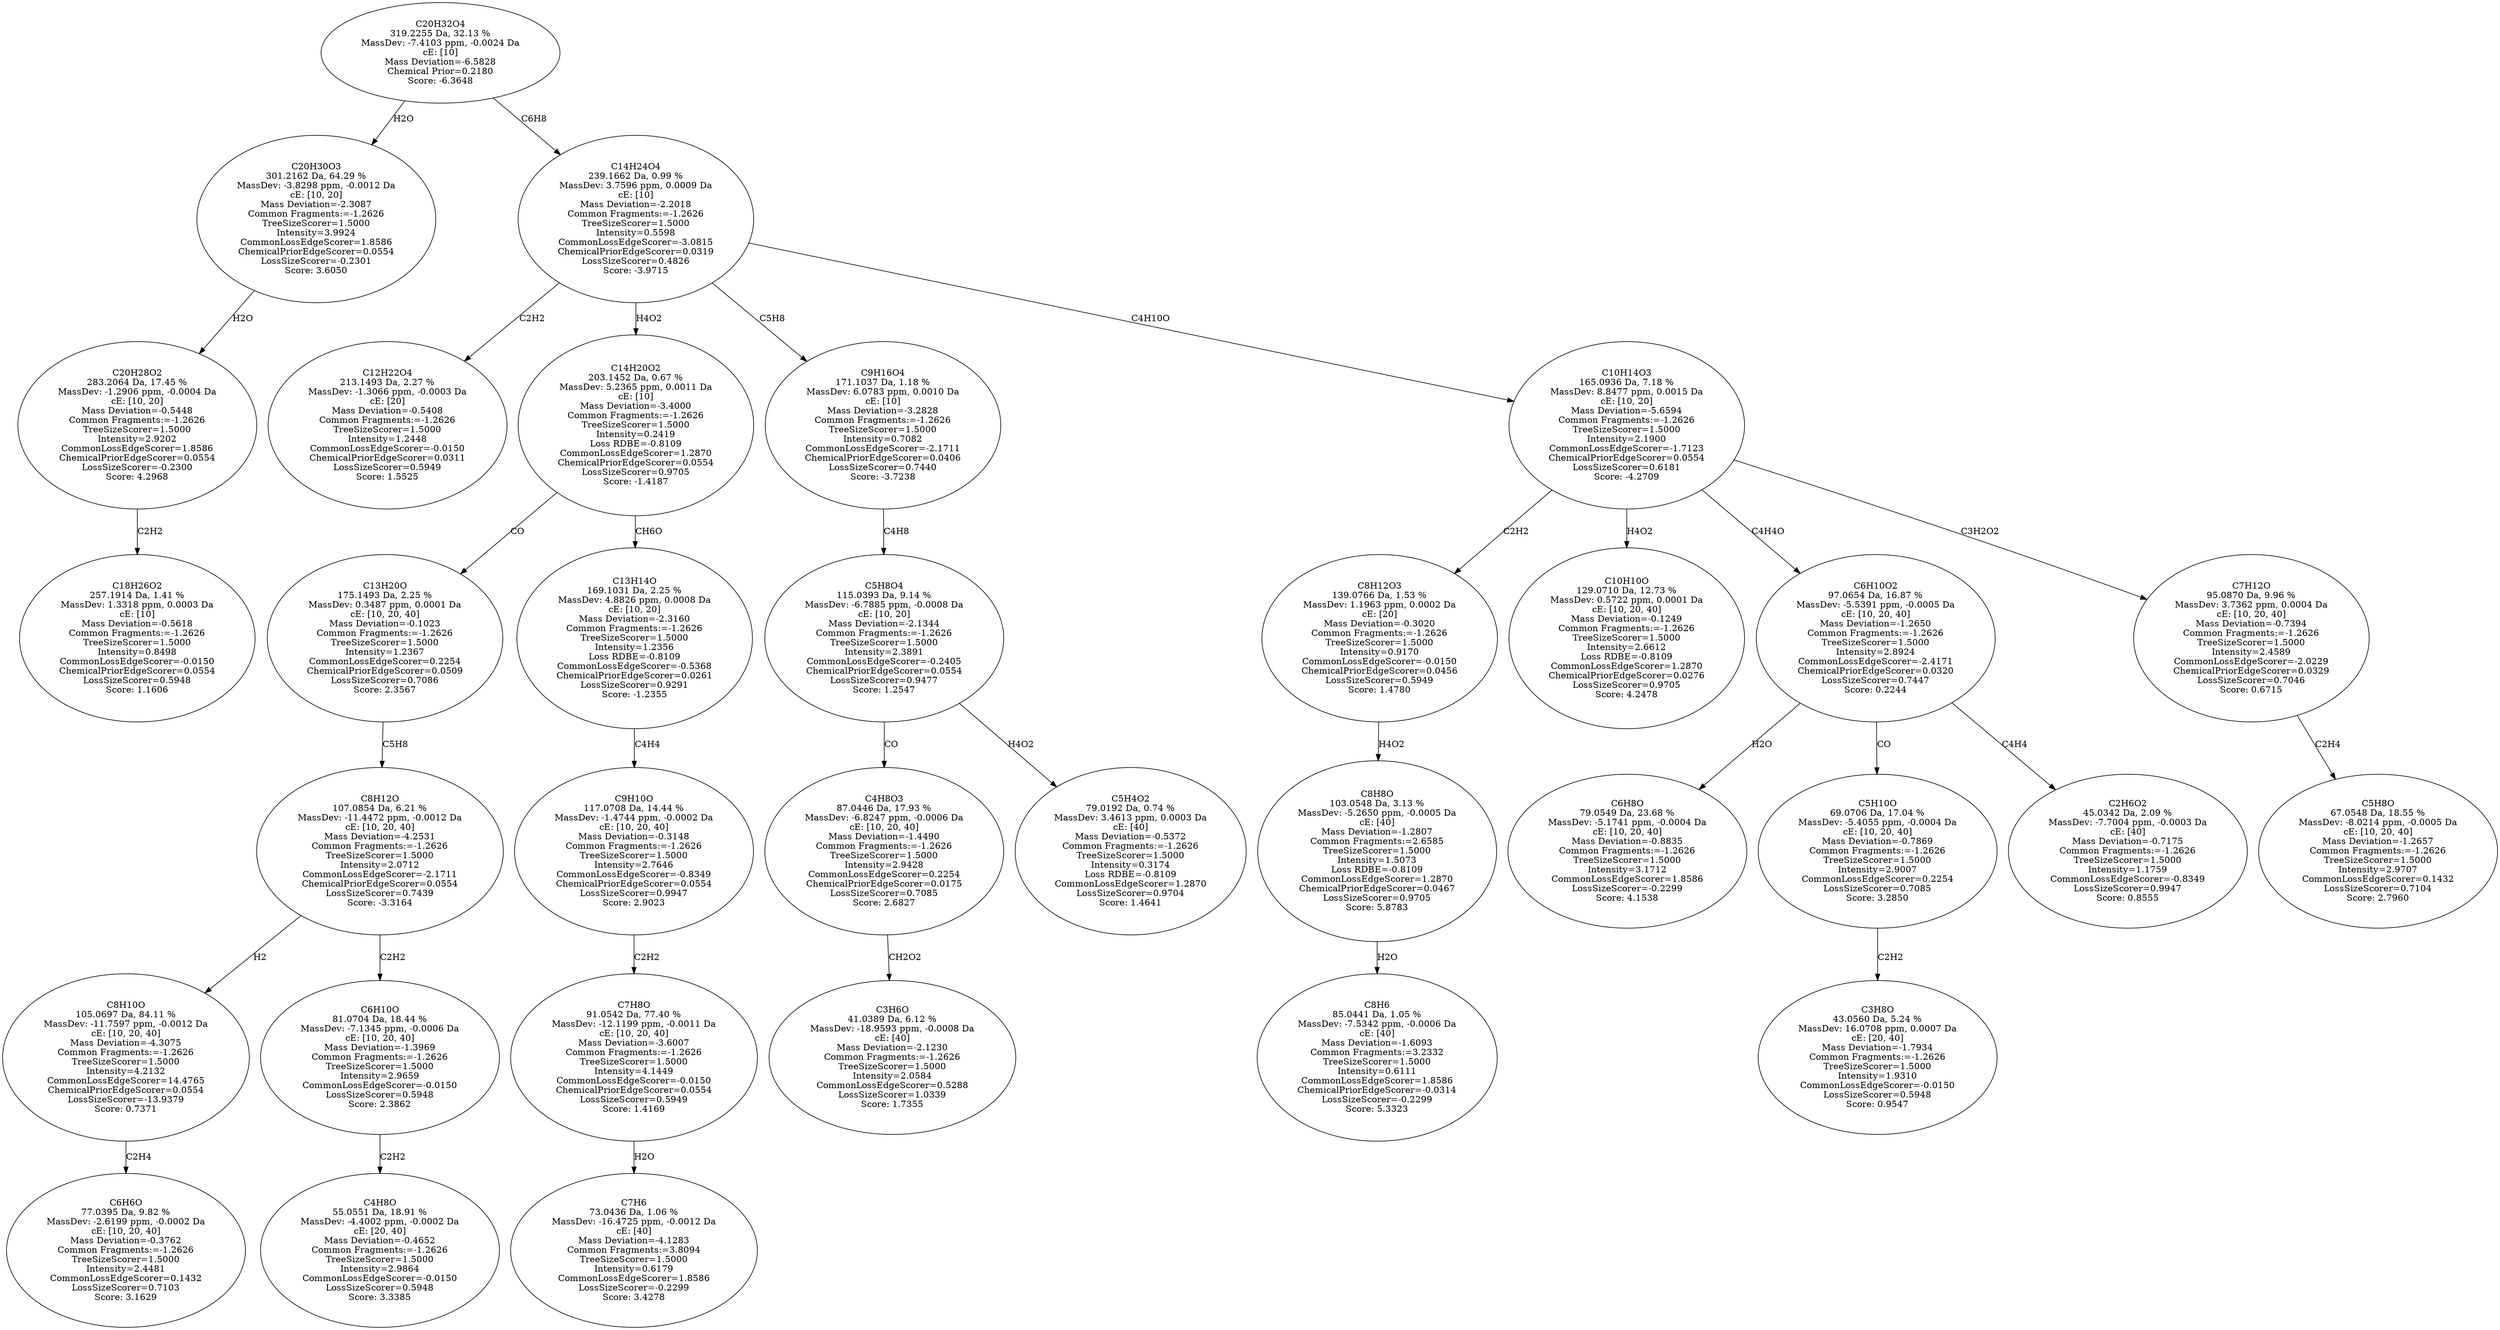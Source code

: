 strict digraph {
v1 [label="C18H26O2\n257.1914 Da, 1.41 %\nMassDev: 1.3318 ppm, 0.0003 Da\ncE: [10]\nMass Deviation=-0.5618\nCommon Fragments:=-1.2626\nTreeSizeScorer=1.5000\nIntensity=0.8498\nCommonLossEdgeScorer=-0.0150\nChemicalPriorEdgeScorer=0.0554\nLossSizeScorer=0.5948\nScore: 1.1606"];
v2 [label="C20H28O2\n283.2064 Da, 17.45 %\nMassDev: -1.2906 ppm, -0.0004 Da\ncE: [10, 20]\nMass Deviation=-0.5448\nCommon Fragments:=-1.2626\nTreeSizeScorer=1.5000\nIntensity=2.9202\nCommonLossEdgeScorer=1.8586\nChemicalPriorEdgeScorer=0.0554\nLossSizeScorer=-0.2300\nScore: 4.2968"];
v3 [label="C20H30O3\n301.2162 Da, 64.29 %\nMassDev: -3.8298 ppm, -0.0012 Da\ncE: [10, 20]\nMass Deviation=-2.3087\nCommon Fragments:=-1.2626\nTreeSizeScorer=1.5000\nIntensity=3.9924\nCommonLossEdgeScorer=1.8586\nChemicalPriorEdgeScorer=0.0554\nLossSizeScorer=-0.2301\nScore: 3.6050"];
v4 [label="C12H22O4\n213.1493 Da, 2.27 %\nMassDev: -1.3066 ppm, -0.0003 Da\ncE: [20]\nMass Deviation=-0.5408\nCommon Fragments:=-1.2626\nTreeSizeScorer=1.5000\nIntensity=1.2448\nCommonLossEdgeScorer=-0.0150\nChemicalPriorEdgeScorer=0.0311\nLossSizeScorer=0.5949\nScore: 1.5525"];
v5 [label="C6H6O\n77.0395 Da, 9.82 %\nMassDev: -2.6199 ppm, -0.0002 Da\ncE: [10, 20, 40]\nMass Deviation=-0.3762\nCommon Fragments:=-1.2626\nTreeSizeScorer=1.5000\nIntensity=2.4481\nCommonLossEdgeScorer=0.1432\nLossSizeScorer=0.7103\nScore: 3.1629"];
v6 [label="C8H10O\n105.0697 Da, 84.11 %\nMassDev: -11.7597 ppm, -0.0012 Da\ncE: [10, 20, 40]\nMass Deviation=-4.3075\nCommon Fragments:=-1.2626\nTreeSizeScorer=1.5000\nIntensity=4.2132\nCommonLossEdgeScorer=14.4765\nChemicalPriorEdgeScorer=0.0554\nLossSizeScorer=-13.9379\nScore: 0.7371"];
v7 [label="C4H8O\n55.0551 Da, 18.91 %\nMassDev: -4.4002 ppm, -0.0002 Da\ncE: [20, 40]\nMass Deviation=-0.4652\nCommon Fragments:=-1.2626\nTreeSizeScorer=1.5000\nIntensity=2.9864\nCommonLossEdgeScorer=-0.0150\nLossSizeScorer=0.5948\nScore: 3.3385"];
v8 [label="C6H10O\n81.0704 Da, 18.44 %\nMassDev: -7.1345 ppm, -0.0006 Da\ncE: [10, 20, 40]\nMass Deviation=-1.3969\nCommon Fragments:=-1.2626\nTreeSizeScorer=1.5000\nIntensity=2.9659\nCommonLossEdgeScorer=-0.0150\nLossSizeScorer=0.5948\nScore: 2.3862"];
v9 [label="C8H12O\n107.0854 Da, 6.21 %\nMassDev: -11.4472 ppm, -0.0012 Da\ncE: [10, 20, 40]\nMass Deviation=-4.2531\nCommon Fragments:=-1.2626\nTreeSizeScorer=1.5000\nIntensity=2.0712\nCommonLossEdgeScorer=-2.1711\nChemicalPriorEdgeScorer=0.0554\nLossSizeScorer=0.7439\nScore: -3.3164"];
v10 [label="C13H20O\n175.1493 Da, 2.25 %\nMassDev: 0.3487 ppm, 0.0001 Da\ncE: [10, 20, 40]\nMass Deviation=-0.1023\nCommon Fragments:=-1.2626\nTreeSizeScorer=1.5000\nIntensity=1.2367\nCommonLossEdgeScorer=0.2254\nChemicalPriorEdgeScorer=0.0509\nLossSizeScorer=0.7086\nScore: 2.3567"];
v11 [label="C7H6\n73.0436 Da, 1.06 %\nMassDev: -16.4725 ppm, -0.0012 Da\ncE: [40]\nMass Deviation=-4.1283\nCommon Fragments:=3.8094\nTreeSizeScorer=1.5000\nIntensity=0.6179\nCommonLossEdgeScorer=1.8586\nLossSizeScorer=-0.2299\nScore: 3.4278"];
v12 [label="C7H8O\n91.0542 Da, 77.40 %\nMassDev: -12.1199 ppm, -0.0011 Da\ncE: [10, 20, 40]\nMass Deviation=-3.6007\nCommon Fragments:=-1.2626\nTreeSizeScorer=1.5000\nIntensity=4.1449\nCommonLossEdgeScorer=-0.0150\nChemicalPriorEdgeScorer=0.0554\nLossSizeScorer=0.5949\nScore: 1.4169"];
v13 [label="C9H10O\n117.0708 Da, 14.44 %\nMassDev: -1.4744 ppm, -0.0002 Da\ncE: [10, 20, 40]\nMass Deviation=-0.3148\nCommon Fragments:=-1.2626\nTreeSizeScorer=1.5000\nIntensity=2.7646\nCommonLossEdgeScorer=-0.8349\nChemicalPriorEdgeScorer=0.0554\nLossSizeScorer=0.9947\nScore: 2.9023"];
v14 [label="C13H14O\n169.1031 Da, 2.25 %\nMassDev: 4.8826 ppm, 0.0008 Da\ncE: [10, 20]\nMass Deviation=-2.3160\nCommon Fragments:=-1.2626\nTreeSizeScorer=1.5000\nIntensity=1.2356\nLoss RDBE=-0.8109\nCommonLossEdgeScorer=-0.5368\nChemicalPriorEdgeScorer=0.0261\nLossSizeScorer=0.9291\nScore: -1.2355"];
v15 [label="C14H20O2\n203.1452 Da, 0.67 %\nMassDev: 5.2365 ppm, 0.0011 Da\ncE: [10]\nMass Deviation=-3.4000\nCommon Fragments:=-1.2626\nTreeSizeScorer=1.5000\nIntensity=0.2419\nLoss RDBE=-0.8109\nCommonLossEdgeScorer=1.2870\nChemicalPriorEdgeScorer=0.0554\nLossSizeScorer=0.9705\nScore: -1.4187"];
v16 [label="C3H6O\n41.0389 Da, 6.12 %\nMassDev: -18.9593 ppm, -0.0008 Da\ncE: [40]\nMass Deviation=-2.1230\nCommon Fragments:=-1.2626\nTreeSizeScorer=1.5000\nIntensity=2.0584\nCommonLossEdgeScorer=0.5288\nLossSizeScorer=1.0339\nScore: 1.7355"];
v17 [label="C4H8O3\n87.0446 Da, 17.93 %\nMassDev: -6.8247 ppm, -0.0006 Da\ncE: [10, 20, 40]\nMass Deviation=-1.4490\nCommon Fragments:=-1.2626\nTreeSizeScorer=1.5000\nIntensity=2.9428\nCommonLossEdgeScorer=0.2254\nChemicalPriorEdgeScorer=0.0175\nLossSizeScorer=0.7085\nScore: 2.6827"];
v18 [label="C5H4O2\n79.0192 Da, 0.74 %\nMassDev: 3.4613 ppm, 0.0003 Da\ncE: [40]\nMass Deviation=-0.5372\nCommon Fragments:=-1.2626\nTreeSizeScorer=1.5000\nIntensity=0.3174\nLoss RDBE=-0.8109\nCommonLossEdgeScorer=1.2870\nLossSizeScorer=0.9704\nScore: 1.4641"];
v19 [label="C5H8O4\n115.0393 Da, 9.14 %\nMassDev: -6.7885 ppm, -0.0008 Da\ncE: [10, 20]\nMass Deviation=-2.1344\nCommon Fragments:=-1.2626\nTreeSizeScorer=1.5000\nIntensity=2.3891\nCommonLossEdgeScorer=-0.2405\nChemicalPriorEdgeScorer=0.0554\nLossSizeScorer=0.9477\nScore: 1.2547"];
v20 [label="C9H16O4\n171.1037 Da, 1.18 %\nMassDev: 6.0783 ppm, 0.0010 Da\ncE: [10]\nMass Deviation=-3.2828\nCommon Fragments:=-1.2626\nTreeSizeScorer=1.5000\nIntensity=0.7082\nCommonLossEdgeScorer=-2.1711\nChemicalPriorEdgeScorer=0.0406\nLossSizeScorer=0.7440\nScore: -3.7238"];
v21 [label="C8H6\n85.0441 Da, 1.05 %\nMassDev: -7.5342 ppm, -0.0006 Da\ncE: [40]\nMass Deviation=-1.6093\nCommon Fragments:=3.2332\nTreeSizeScorer=1.5000\nIntensity=0.6111\nCommonLossEdgeScorer=1.8586\nChemicalPriorEdgeScorer=-0.0314\nLossSizeScorer=-0.2299\nScore: 5.3323"];
v22 [label="C8H8O\n103.0548 Da, 3.13 %\nMassDev: -5.2650 ppm, -0.0005 Da\ncE: [40]\nMass Deviation=-1.2807\nCommon Fragments:=2.6585\nTreeSizeScorer=1.5000\nIntensity=1.5073\nLoss RDBE=-0.8109\nCommonLossEdgeScorer=1.2870\nChemicalPriorEdgeScorer=0.0467\nLossSizeScorer=0.9705\nScore: 5.8783"];
v23 [label="C8H12O3\n139.0766 Da, 1.53 %\nMassDev: 1.1963 ppm, 0.0002 Da\ncE: [20]\nMass Deviation=-0.3020\nCommon Fragments:=-1.2626\nTreeSizeScorer=1.5000\nIntensity=0.9170\nCommonLossEdgeScorer=-0.0150\nChemicalPriorEdgeScorer=0.0456\nLossSizeScorer=0.5949\nScore: 1.4780"];
v24 [label="C10H10O\n129.0710 Da, 12.73 %\nMassDev: 0.5722 ppm, 0.0001 Da\ncE: [10, 20, 40]\nMass Deviation=-0.1249\nCommon Fragments:=-1.2626\nTreeSizeScorer=1.5000\nIntensity=2.6612\nLoss RDBE=-0.8109\nCommonLossEdgeScorer=1.2870\nChemicalPriorEdgeScorer=0.0276\nLossSizeScorer=0.9705\nScore: 4.2478"];
v25 [label="C6H8O\n79.0549 Da, 23.68 %\nMassDev: -5.1741 ppm, -0.0004 Da\ncE: [10, 20, 40]\nMass Deviation=-0.8835\nCommon Fragments:=-1.2626\nTreeSizeScorer=1.5000\nIntensity=3.1712\nCommonLossEdgeScorer=1.8586\nLossSizeScorer=-0.2299\nScore: 4.1538"];
v26 [label="C3H8O\n43.0560 Da, 5.24 %\nMassDev: 16.0708 ppm, 0.0007 Da\ncE: [20, 40]\nMass Deviation=-1.7934\nCommon Fragments:=-1.2626\nTreeSizeScorer=1.5000\nIntensity=1.9310\nCommonLossEdgeScorer=-0.0150\nLossSizeScorer=0.5948\nScore: 0.9547"];
v27 [label="C5H10O\n69.0706 Da, 17.04 %\nMassDev: -5.4055 ppm, -0.0004 Da\ncE: [10, 20, 40]\nMass Deviation=-0.7869\nCommon Fragments:=-1.2626\nTreeSizeScorer=1.5000\nIntensity=2.9007\nCommonLossEdgeScorer=0.2254\nLossSizeScorer=0.7085\nScore: 3.2850"];
v28 [label="C2H6O2\n45.0342 Da, 2.09 %\nMassDev: -7.7004 ppm, -0.0003 Da\ncE: [40]\nMass Deviation=-0.7175\nCommon Fragments:=-1.2626\nTreeSizeScorer=1.5000\nIntensity=1.1759\nCommonLossEdgeScorer=-0.8349\nLossSizeScorer=0.9947\nScore: 0.8555"];
v29 [label="C6H10O2\n97.0654 Da, 16.87 %\nMassDev: -5.5391 ppm, -0.0005 Da\ncE: [10, 20, 40]\nMass Deviation=-1.2650\nCommon Fragments:=-1.2626\nTreeSizeScorer=1.5000\nIntensity=2.8924\nCommonLossEdgeScorer=-2.4171\nChemicalPriorEdgeScorer=0.0320\nLossSizeScorer=0.7447\nScore: 0.2244"];
v30 [label="C5H8O\n67.0548 Da, 18.55 %\nMassDev: -8.0214 ppm, -0.0005 Da\ncE: [10, 20, 40]\nMass Deviation=-1.2657\nCommon Fragments:=-1.2626\nTreeSizeScorer=1.5000\nIntensity=2.9707\nCommonLossEdgeScorer=0.1432\nLossSizeScorer=0.7104\nScore: 2.7960"];
v31 [label="C7H12O\n95.0870 Da, 9.96 %\nMassDev: 3.7362 ppm, 0.0004 Da\ncE: [10, 20, 40]\nMass Deviation=-0.7394\nCommon Fragments:=-1.2626\nTreeSizeScorer=1.5000\nIntensity=2.4589\nCommonLossEdgeScorer=-2.0229\nChemicalPriorEdgeScorer=0.0329\nLossSizeScorer=0.7046\nScore: 0.6715"];
v32 [label="C10H14O3\n165.0936 Da, 7.18 %\nMassDev: 8.8477 ppm, 0.0015 Da\ncE: [10, 20]\nMass Deviation=-5.6594\nCommon Fragments:=-1.2626\nTreeSizeScorer=1.5000\nIntensity=2.1900\nCommonLossEdgeScorer=-1.7123\nChemicalPriorEdgeScorer=0.0554\nLossSizeScorer=0.6181\nScore: -4.2709"];
v33 [label="C14H24O4\n239.1662 Da, 0.99 %\nMassDev: 3.7596 ppm, 0.0009 Da\ncE: [10]\nMass Deviation=-2.2018\nCommon Fragments:=-1.2626\nTreeSizeScorer=1.5000\nIntensity=0.5598\nCommonLossEdgeScorer=-3.0815\nChemicalPriorEdgeScorer=0.0319\nLossSizeScorer=0.4826\nScore: -3.9715"];
v34 [label="C20H32O4\n319.2255 Da, 32.13 %\nMassDev: -7.4103 ppm, -0.0024 Da\ncE: [10]\nMass Deviation=-6.5828\nChemical Prior=0.2180\nScore: -6.3648"];
v2 -> v1 [label="C2H2"];
v3 -> v2 [label="H2O"];
v34 -> v3 [label="H2O"];
v33 -> v4 [label="C2H2"];
v6 -> v5 [label="C2H4"];
v9 -> v6 [label="H2"];
v8 -> v7 [label="C2H2"];
v9 -> v8 [label="C2H2"];
v10 -> v9 [label="C5H8"];
v15 -> v10 [label="CO"];
v12 -> v11 [label="H2O"];
v13 -> v12 [label="C2H2"];
v14 -> v13 [label="C4H4"];
v15 -> v14 [label="CH6O"];
v33 -> v15 [label="H4O2"];
v17 -> v16 [label="CH2O2"];
v19 -> v17 [label="CO"];
v19 -> v18 [label="H4O2"];
v20 -> v19 [label="C4H8"];
v33 -> v20 [label="C5H8"];
v22 -> v21 [label="H2O"];
v23 -> v22 [label="H4O2"];
v32 -> v23 [label="C2H2"];
v32 -> v24 [label="H4O2"];
v29 -> v25 [label="H2O"];
v27 -> v26 [label="C2H2"];
v29 -> v27 [label="CO"];
v29 -> v28 [label="C4H4"];
v32 -> v29 [label="C4H4O"];
v31 -> v30 [label="C2H4"];
v32 -> v31 [label="C3H2O2"];
v33 -> v32 [label="C4H10O"];
v34 -> v33 [label="C6H8"];
}